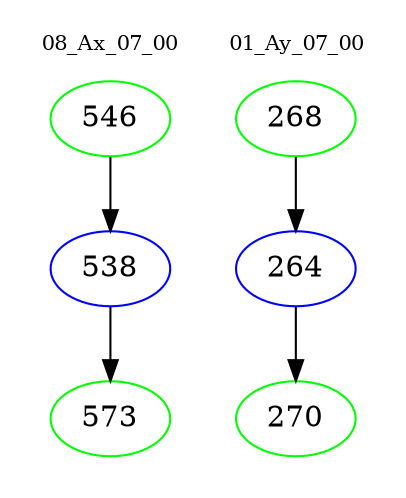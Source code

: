 digraph{
subgraph cluster_0 {
color = white
label = "08_Ax_07_00";
fontsize=10;
T0_546 [label="546", color="green"]
T0_546 -> T0_538 [color="black"]
T0_538 [label="538", color="blue"]
T0_538 -> T0_573 [color="black"]
T0_573 [label="573", color="green"]
}
subgraph cluster_1 {
color = white
label = "01_Ay_07_00";
fontsize=10;
T1_268 [label="268", color="green"]
T1_268 -> T1_264 [color="black"]
T1_264 [label="264", color="blue"]
T1_264 -> T1_270 [color="black"]
T1_270 [label="270", color="green"]
}
}

